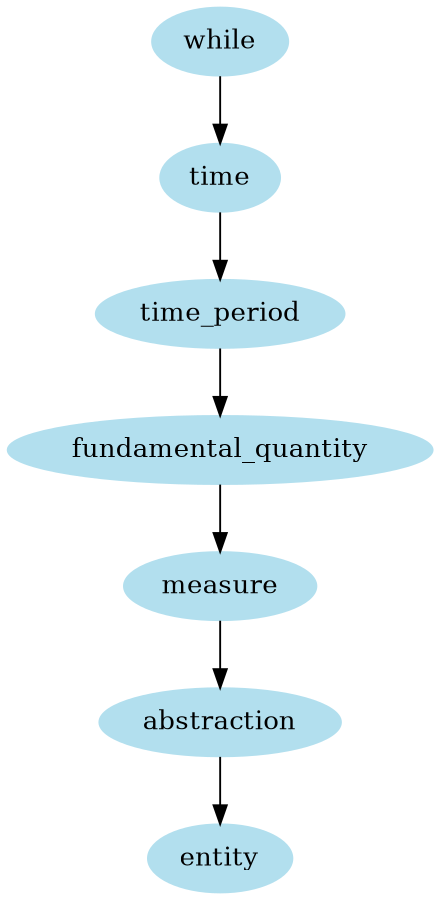 digraph unix {
	node [color=lightblue2 style=filled]
	size="6,6"
	while -> time
	time -> time_period
	time_period -> fundamental_quantity
	fundamental_quantity -> measure
	measure -> abstraction
	abstraction -> entity
}
